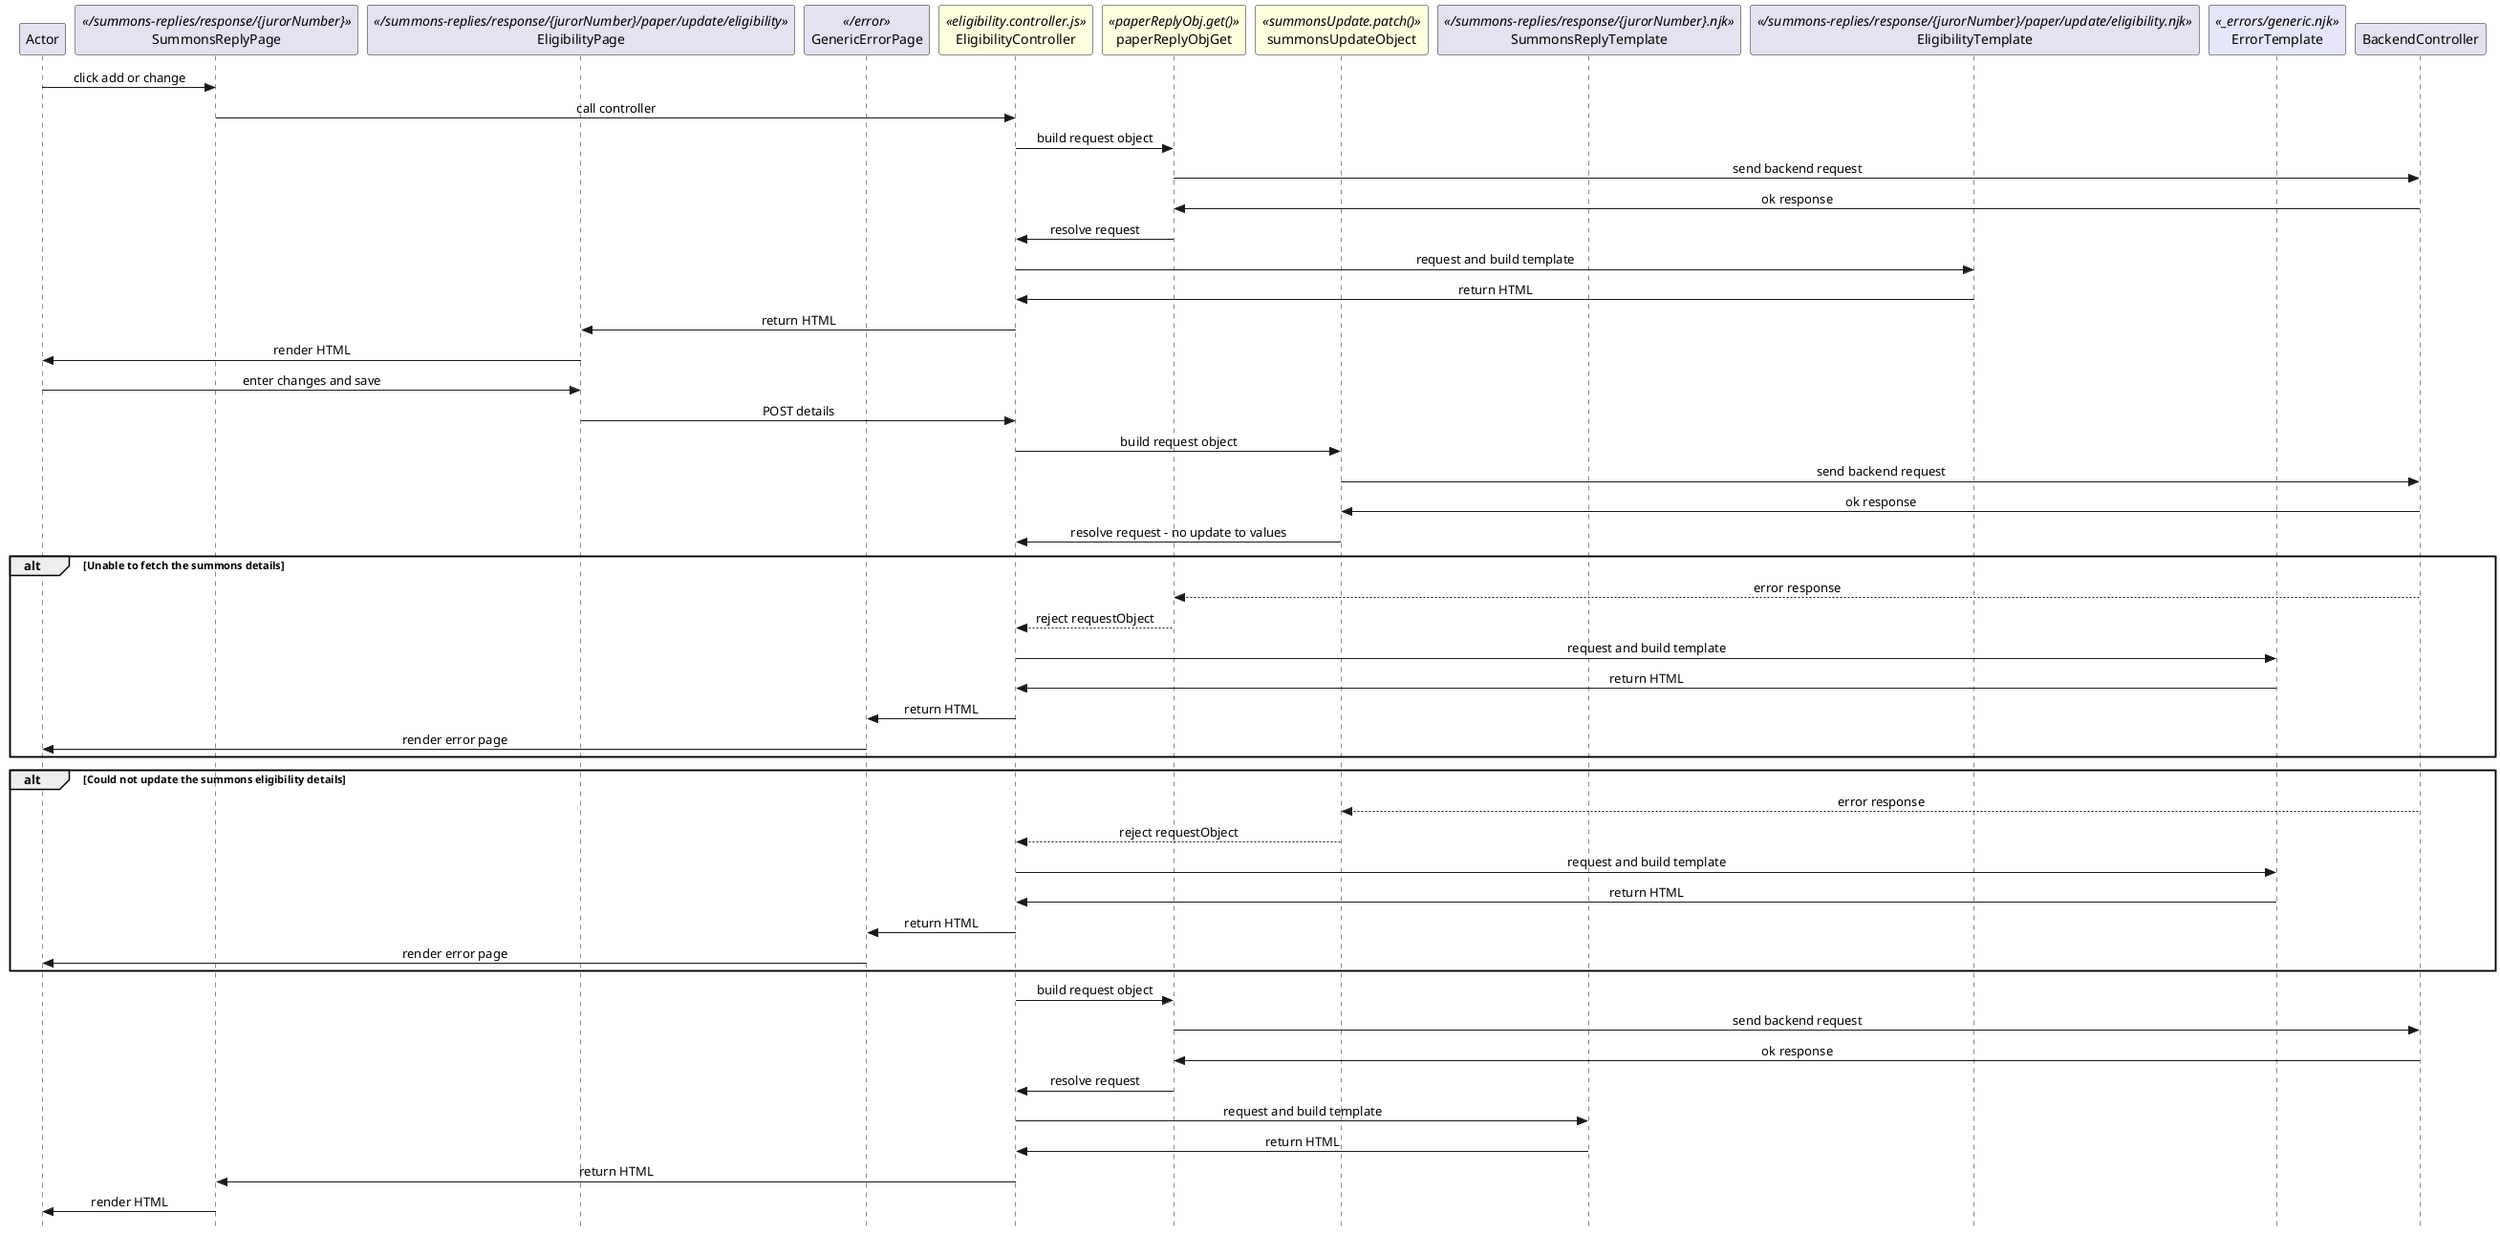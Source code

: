 @startuml update-eligibility

skinparam Style strictuml 
skinparam SequenceMessageAlignment center

participant Actor

''' LOCAL ROUTING
participant SummonsReplyPage <</summons-replies/response/{jurorNumber}>>
participant EligibilityPage <</summons-replies/response/{jurorNumber}/paper/update/eligibility>>
participant GenericErrorPage <</error>>


''' CONTROLLER AND REQUEST OBJECTS
participant EligibilityController <<eligibility.controller.js>> #lightyellow
participant paperReplyObjGet <<paperReplyObj.get()>> #lightyellow
participant summonsUpdateObject <<summonsUpdate.patch()>> #lightyellow

''' TEMPLATES
participant SummonsReplyTemplate <</summons-replies/response/{jurorNumber}.njk>>
participant EligibilityTemplate <</summons-replies/response/{jurorNumber}/paper/update/eligibility.njk>>
participant ErrorTemplate <<_errors/generic.njk>> #lavender


''' BACKEND CONTROLLER
participant BackendController

Actor -> SummonsReplyPage : click add or change
SummonsReplyPage -> EligibilityController : call controller
 
EligibilityController -> paperReplyObjGet : build request object
paperReplyObjGet -> BackendController : send backend request
paperReplyObjGet <- BackendController : ok response
EligibilityController <- paperReplyObjGet : resolve request

EligibilityController -> EligibilityTemplate : request and build template
EligibilityController <- EligibilityTemplate : return HTML
EligibilityPage <- EligibilityController : return HTML
Actor <- EligibilityPage : render HTML

Actor -> EligibilityPage : enter changes and save

EligibilityPage -> EligibilityController : POST details


EligibilityController -> summonsUpdateObject : build request object
summonsUpdateObject -> BackendController : send backend request
summonsUpdateObject <- BackendController : ok response
EligibilityController <- summonsUpdateObject : resolve request - no update to values

alt Unable to fetch the summons details
    paperReplyObjGet <-- BackendController : error response
    EligibilityController <-- paperReplyObjGet : reject requestObject
    EligibilityController -> ErrorTemplate : request and build template
    EligibilityController <- ErrorTemplate : return HTML
    GenericErrorPage <- EligibilityController : return HTML
    Actor <- GenericErrorPage : render error page
end

alt Could not update the summons eligibility details
    summonsUpdateObject <-- BackendController : error response
    EligibilityController <-- summonsUpdateObject : reject requestObject
    EligibilityController -> ErrorTemplate : request and build template
    EligibilityController <- ErrorTemplate : return HTML
    GenericErrorPage <- EligibilityController : return HTML
    Actor <- GenericErrorPage : render error page
end

EligibilityController -> paperReplyObjGet : build request object
paperReplyObjGet -> BackendController : send backend request
paperReplyObjGet <- BackendController : ok response
EligibilityController <- paperReplyObjGet : resolve request
EligibilityController -> SummonsReplyTemplate : request and build template
EligibilityController <- SummonsReplyTemplate : return HTML
SummonsReplyPage <- EligibilityController : return HTML
Actor <- SummonsReplyPage : render HTML
